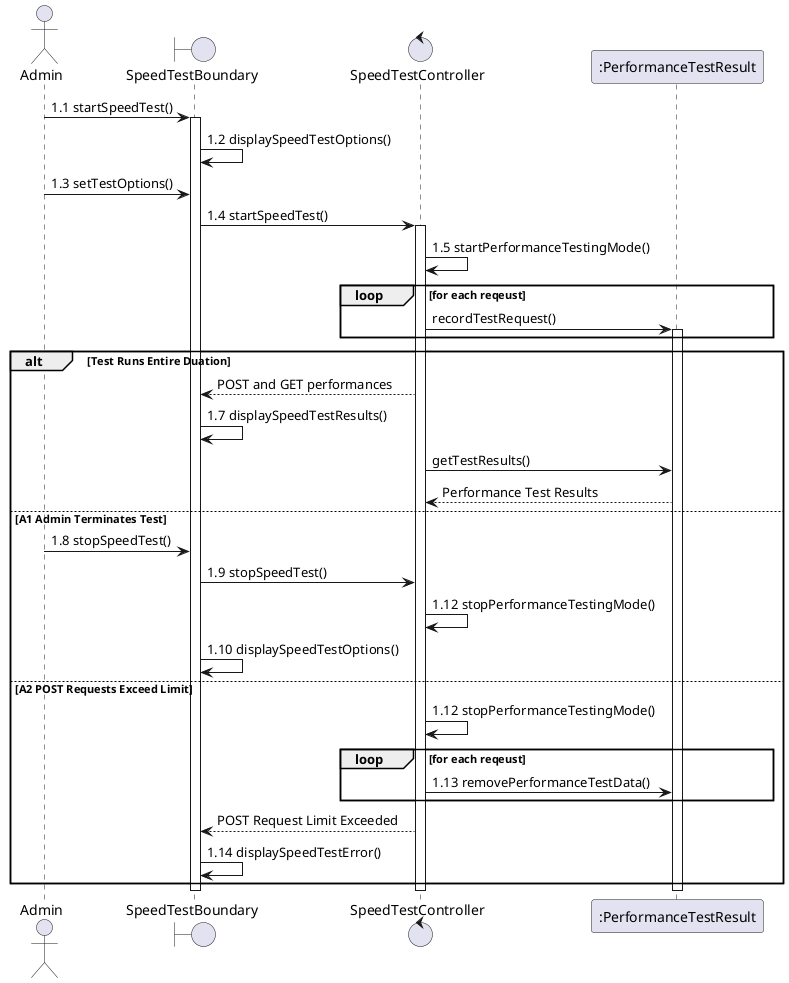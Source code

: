@startuml

actor Admin as a
boundary SpeedTestBoundary as stb
control SpeedTestController as stc
participant ":PerformanceTestResult" as ptr

a -> stb : 1.1 startSpeedTest()
activate stb
stb -> stb: 1.2 displaySpeedTestOptions()
a -> stb: 1.3 setTestOptions()
stb -> stc : 1.4 startSpeedTest()
activate stc
stc -> stc: 1.5 startPerformanceTestingMode()
loop for each reqeust
stc -> ptr: recordTestRequest()
activate ptr
end loop
' stc -> stc: 1.6 recordTestRequests()

alt Test Runs Entire Duation
stc --> stb: POST and GET performances
stb -> stb: 1.7 displaySpeedTestResults()
stc -> ptr: getTestResults()
ptr --> stc: Performance Test Results
else A1 Admin Terminates Test
a -> stb: 1.8 stopSpeedTest()
stb -> stc: 1.9 stopSpeedTest()
stc -> stc: 1.12 stopPerformanceTestingMode()
stb -> stb: 1.10 displaySpeedTestOptions()
else A2 POST Requests Exceed Limit
stc -> stc: 1.12 stopPerformanceTestingMode()
loop for each reqeust
stc -> ptr: 1.13 removePerformanceTestData()
end loop
stc --> stb: POST Request Limit Exceeded
stb -> stb: 1.14 displaySpeedTestError()
end



deactivate ptr
deactivate stc
deactivate stb

@enduml
